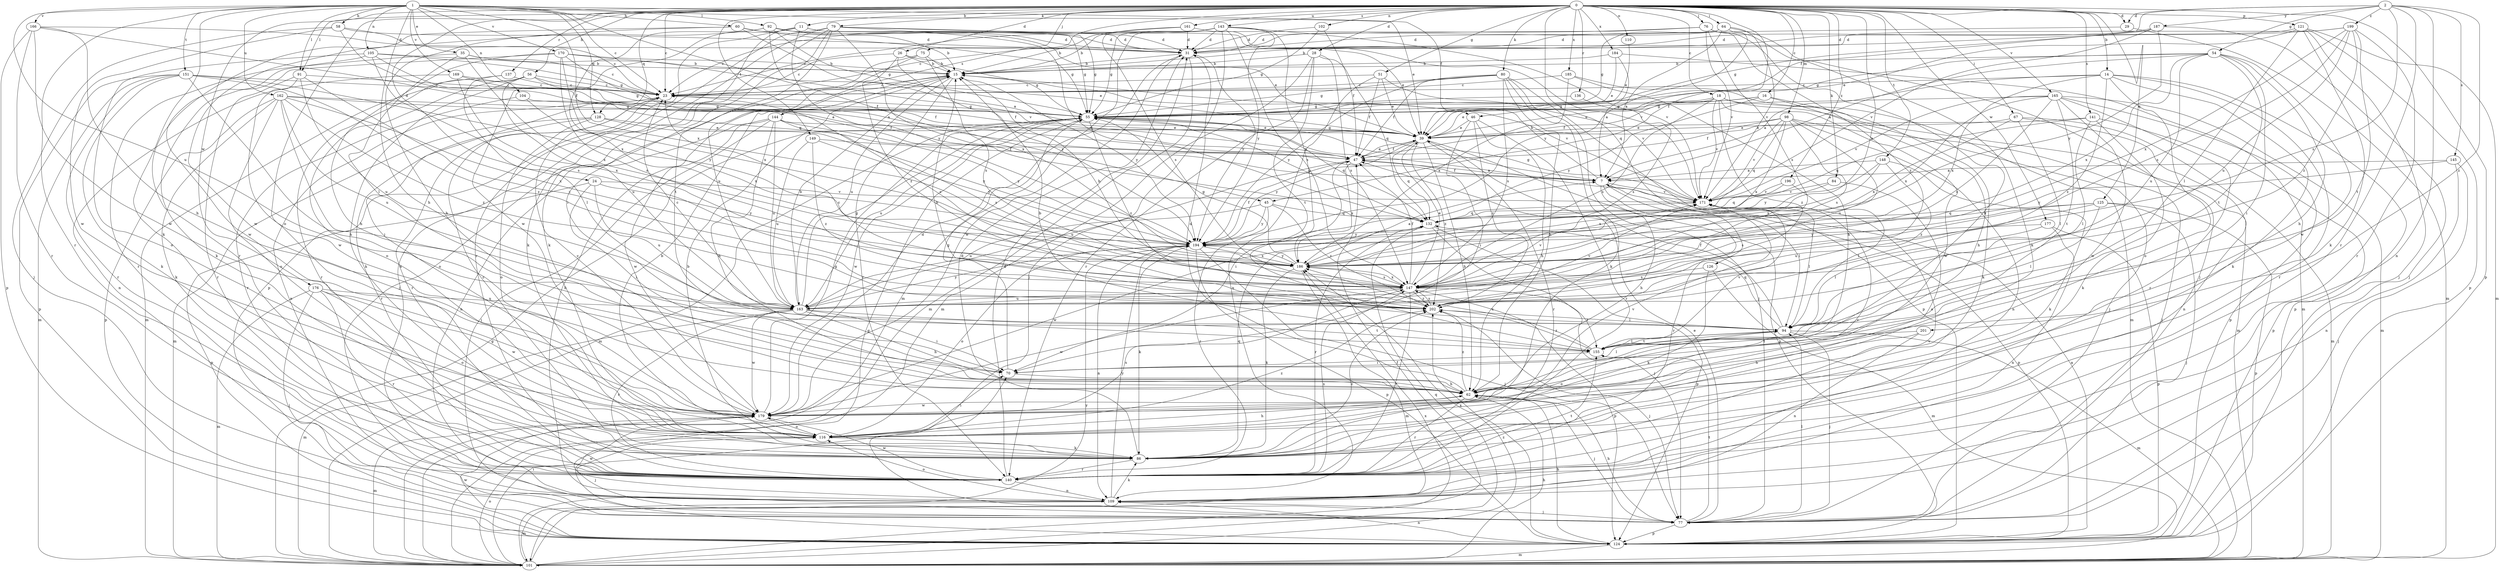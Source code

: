 strict digraph  {
0;
1;
2;
7;
11;
14;
15;
16;
18;
23;
24;
26;
28;
29;
31;
35;
39;
45;
46;
47;
51;
54;
55;
56;
58;
60;
62;
64;
67;
70;
75;
76;
77;
79;
80;
84;
86;
91;
92;
94;
98;
101;
102;
104;
105;
109;
110;
116;
121;
124;
125;
126;
128;
132;
136;
137;
140;
141;
143;
144;
145;
147;
148;
149;
151;
155;
161;
162;
163;
165;
166;
169;
170;
171;
176;
177;
179;
184;
185;
186;
187;
194;
196;
199;
201;
202;
0 -> 11  [label=b];
0 -> 14  [label=b];
0 -> 16  [label=c];
0 -> 18  [label=c];
0 -> 23  [label=c];
0 -> 24  [label=d];
0 -> 26  [label=d];
0 -> 28  [label=d];
0 -> 29  [label=d];
0 -> 45  [label=f];
0 -> 51  [label=g];
0 -> 56  [label=h];
0 -> 64  [label=i];
0 -> 67  [label=i];
0 -> 75  [label=j];
0 -> 76  [label=j];
0 -> 79  [label=k];
0 -> 80  [label=k];
0 -> 84  [label=k];
0 -> 91  [label=l];
0 -> 98  [label=m];
0 -> 102  [label=n];
0 -> 110  [label=o];
0 -> 116  [label=o];
0 -> 121  [label=p];
0 -> 124  [label=p];
0 -> 125  [label=q];
0 -> 126  [label=q];
0 -> 128  [label=q];
0 -> 136  [label=r];
0 -> 137  [label=r];
0 -> 141  [label=s];
0 -> 143  [label=s];
0 -> 144  [label=s];
0 -> 148  [label=t];
0 -> 149  [label=t];
0 -> 161  [label=u];
0 -> 165  [label=v];
0 -> 176  [label=w];
0 -> 177  [label=w];
0 -> 184  [label=x];
0 -> 185  [label=x];
0 -> 186  [label=x];
0 -> 196  [label=z];
1 -> 23  [label=c];
1 -> 35  [label=e];
1 -> 39  [label=e];
1 -> 45  [label=f];
1 -> 46  [label=f];
1 -> 58  [label=h];
1 -> 60  [label=h];
1 -> 62  [label=h];
1 -> 86  [label=k];
1 -> 91  [label=l];
1 -> 92  [label=l];
1 -> 104  [label=n];
1 -> 105  [label=n];
1 -> 128  [label=q];
1 -> 140  [label=r];
1 -> 151  [label=t];
1 -> 162  [label=u];
1 -> 163  [label=u];
1 -> 166  [label=v];
1 -> 169  [label=v];
1 -> 170  [label=v];
1 -> 186  [label=x];
2 -> 29  [label=d];
2 -> 46  [label=f];
2 -> 54  [label=g];
2 -> 109  [label=n];
2 -> 140  [label=r];
2 -> 145  [label=s];
2 -> 147  [label=s];
2 -> 187  [label=y];
2 -> 199  [label=z];
2 -> 201  [label=z];
7 -> 15  [label=b];
7 -> 47  [label=f];
7 -> 62  [label=h];
7 -> 94  [label=l];
7 -> 124  [label=p];
7 -> 140  [label=r];
7 -> 171  [label=v];
11 -> 31  [label=d];
11 -> 39  [label=e];
11 -> 55  [label=g];
11 -> 86  [label=k];
11 -> 140  [label=r];
11 -> 179  [label=w];
11 -> 194  [label=y];
14 -> 7  [label=a];
14 -> 23  [label=c];
14 -> 86  [label=k];
14 -> 116  [label=o];
14 -> 124  [label=p];
14 -> 140  [label=r];
14 -> 186  [label=x];
14 -> 202  [label=z];
15 -> 23  [label=c];
15 -> 140  [label=r];
15 -> 163  [label=u];
15 -> 171  [label=v];
15 -> 194  [label=y];
16 -> 39  [label=e];
16 -> 55  [label=g];
16 -> 62  [label=h];
16 -> 86  [label=k];
16 -> 194  [label=y];
18 -> 39  [label=e];
18 -> 47  [label=f];
18 -> 55  [label=g];
18 -> 77  [label=j];
18 -> 101  [label=m];
18 -> 147  [label=s];
18 -> 171  [label=v];
18 -> 179  [label=w];
18 -> 202  [label=z];
23 -> 55  [label=g];
23 -> 109  [label=n];
23 -> 116  [label=o];
23 -> 140  [label=r];
24 -> 70  [label=i];
24 -> 124  [label=p];
24 -> 163  [label=u];
24 -> 171  [label=v];
24 -> 194  [label=y];
26 -> 15  [label=b];
26 -> 23  [label=c];
26 -> 55  [label=g];
26 -> 194  [label=y];
26 -> 202  [label=z];
28 -> 15  [label=b];
28 -> 101  [label=m];
28 -> 132  [label=q];
28 -> 140  [label=r];
28 -> 147  [label=s];
28 -> 155  [label=t];
29 -> 31  [label=d];
29 -> 101  [label=m];
31 -> 15  [label=b];
31 -> 101  [label=m];
31 -> 179  [label=w];
31 -> 194  [label=y];
35 -> 15  [label=b];
35 -> 23  [label=c];
35 -> 94  [label=l];
35 -> 140  [label=r];
35 -> 186  [label=x];
39 -> 47  [label=f];
39 -> 55  [label=g];
39 -> 62  [label=h];
39 -> 124  [label=p];
39 -> 132  [label=q];
39 -> 140  [label=r];
39 -> 194  [label=y];
39 -> 202  [label=z];
45 -> 132  [label=q];
45 -> 140  [label=r];
45 -> 163  [label=u];
45 -> 194  [label=y];
45 -> 202  [label=z];
46 -> 39  [label=e];
46 -> 62  [label=h];
46 -> 70  [label=i];
46 -> 140  [label=r];
46 -> 202  [label=z];
47 -> 7  [label=a];
47 -> 39  [label=e];
47 -> 70  [label=i];
47 -> 163  [label=u];
47 -> 186  [label=x];
51 -> 23  [label=c];
51 -> 39  [label=e];
51 -> 47  [label=f];
51 -> 109  [label=n];
51 -> 171  [label=v];
54 -> 7  [label=a];
54 -> 15  [label=b];
54 -> 55  [label=g];
54 -> 62  [label=h];
54 -> 70  [label=i];
54 -> 155  [label=t];
54 -> 163  [label=u];
54 -> 179  [label=w];
54 -> 186  [label=x];
55 -> 39  [label=e];
55 -> 101  [label=m];
55 -> 132  [label=q];
55 -> 163  [label=u];
55 -> 179  [label=w];
55 -> 202  [label=z];
56 -> 23  [label=c];
56 -> 47  [label=f];
56 -> 55  [label=g];
56 -> 86  [label=k];
56 -> 101  [label=m];
56 -> 116  [label=o];
56 -> 163  [label=u];
58 -> 23  [label=c];
58 -> 31  [label=d];
58 -> 47  [label=f];
58 -> 77  [label=j];
58 -> 179  [label=w];
60 -> 7  [label=a];
60 -> 31  [label=d];
60 -> 55  [label=g];
60 -> 62  [label=h];
60 -> 140  [label=r];
62 -> 31  [label=d];
62 -> 77  [label=j];
62 -> 140  [label=r];
62 -> 179  [label=w];
62 -> 202  [label=z];
64 -> 7  [label=a];
64 -> 23  [label=c];
64 -> 31  [label=d];
64 -> 55  [label=g];
64 -> 77  [label=j];
64 -> 171  [label=v];
64 -> 194  [label=y];
67 -> 39  [label=e];
67 -> 94  [label=l];
67 -> 101  [label=m];
67 -> 109  [label=n];
67 -> 186  [label=x];
70 -> 55  [label=g];
70 -> 62  [label=h];
70 -> 94  [label=l];
75 -> 15  [label=b];
75 -> 77  [label=j];
75 -> 147  [label=s];
75 -> 163  [label=u];
76 -> 23  [label=c];
76 -> 31  [label=d];
76 -> 62  [label=h];
76 -> 86  [label=k];
76 -> 147  [label=s];
76 -> 171  [label=v];
76 -> 202  [label=z];
77 -> 39  [label=e];
77 -> 62  [label=h];
77 -> 94  [label=l];
77 -> 124  [label=p];
77 -> 155  [label=t];
79 -> 31  [label=d];
79 -> 55  [label=g];
79 -> 70  [label=i];
79 -> 86  [label=k];
79 -> 109  [label=n];
79 -> 124  [label=p];
79 -> 132  [label=q];
79 -> 155  [label=t];
79 -> 186  [label=x];
80 -> 23  [label=c];
80 -> 47  [label=f];
80 -> 55  [label=g];
80 -> 62  [label=h];
80 -> 77  [label=j];
80 -> 86  [label=k];
80 -> 124  [label=p];
80 -> 147  [label=s];
80 -> 194  [label=y];
84 -> 116  [label=o];
84 -> 171  [label=v];
84 -> 186  [label=x];
86 -> 15  [label=b];
86 -> 23  [label=c];
86 -> 31  [label=d];
86 -> 132  [label=q];
86 -> 140  [label=r];
86 -> 202  [label=z];
91 -> 23  [label=c];
91 -> 140  [label=r];
91 -> 163  [label=u];
91 -> 179  [label=w];
91 -> 202  [label=z];
92 -> 15  [label=b];
92 -> 31  [label=d];
92 -> 39  [label=e];
92 -> 55  [label=g];
92 -> 171  [label=v];
92 -> 179  [label=w];
92 -> 186  [label=x];
94 -> 15  [label=b];
94 -> 47  [label=f];
94 -> 77  [label=j];
94 -> 101  [label=m];
94 -> 116  [label=o];
94 -> 132  [label=q];
94 -> 155  [label=t];
98 -> 39  [label=e];
98 -> 47  [label=f];
98 -> 77  [label=j];
98 -> 109  [label=n];
98 -> 132  [label=q];
98 -> 147  [label=s];
98 -> 163  [label=u];
98 -> 171  [label=v];
98 -> 186  [label=x];
101 -> 47  [label=f];
101 -> 55  [label=g];
101 -> 62  [label=h];
101 -> 70  [label=i];
101 -> 116  [label=o];
101 -> 132  [label=q];
101 -> 186  [label=x];
101 -> 194  [label=y];
101 -> 202  [label=z];
102 -> 31  [label=d];
102 -> 47  [label=f];
102 -> 55  [label=g];
104 -> 55  [label=g];
104 -> 140  [label=r];
104 -> 186  [label=x];
105 -> 7  [label=a];
105 -> 15  [label=b];
105 -> 55  [label=g];
105 -> 116  [label=o];
105 -> 147  [label=s];
105 -> 179  [label=w];
109 -> 15  [label=b];
109 -> 77  [label=j];
109 -> 86  [label=k];
109 -> 101  [label=m];
109 -> 116  [label=o];
109 -> 179  [label=w];
109 -> 194  [label=y];
110 -> 39  [label=e];
116 -> 15  [label=b];
116 -> 62  [label=h];
116 -> 70  [label=i];
116 -> 77  [label=j];
116 -> 86  [label=k];
116 -> 147  [label=s];
116 -> 171  [label=v];
116 -> 202  [label=z];
121 -> 31  [label=d];
121 -> 39  [label=e];
121 -> 77  [label=j];
121 -> 86  [label=k];
121 -> 94  [label=l];
121 -> 101  [label=m];
121 -> 124  [label=p];
124 -> 7  [label=a];
124 -> 55  [label=g];
124 -> 62  [label=h];
124 -> 101  [label=m];
124 -> 109  [label=n];
124 -> 179  [label=w];
124 -> 186  [label=x];
125 -> 77  [label=j];
125 -> 94  [label=l];
125 -> 124  [label=p];
125 -> 132  [label=q];
125 -> 147  [label=s];
125 -> 163  [label=u];
126 -> 86  [label=k];
126 -> 101  [label=m];
126 -> 147  [label=s];
128 -> 39  [label=e];
128 -> 101  [label=m];
128 -> 116  [label=o];
128 -> 140  [label=r];
128 -> 194  [label=y];
132 -> 55  [label=g];
132 -> 77  [label=j];
132 -> 124  [label=p];
132 -> 140  [label=r];
132 -> 179  [label=w];
132 -> 194  [label=y];
136 -> 55  [label=g];
136 -> 147  [label=s];
137 -> 23  [label=c];
137 -> 94  [label=l];
137 -> 140  [label=r];
140 -> 31  [label=d];
140 -> 109  [label=n];
140 -> 147  [label=s];
140 -> 155  [label=t];
140 -> 171  [label=v];
140 -> 179  [label=w];
141 -> 39  [label=e];
141 -> 86  [label=k];
141 -> 94  [label=l];
141 -> 124  [label=p];
141 -> 132  [label=q];
143 -> 15  [label=b];
143 -> 23  [label=c];
143 -> 31  [label=d];
143 -> 55  [label=g];
143 -> 77  [label=j];
143 -> 101  [label=m];
143 -> 147  [label=s];
143 -> 171  [label=v];
143 -> 186  [label=x];
143 -> 194  [label=y];
144 -> 39  [label=e];
144 -> 62  [label=h];
144 -> 77  [label=j];
144 -> 109  [label=n];
144 -> 147  [label=s];
144 -> 163  [label=u];
144 -> 179  [label=w];
144 -> 194  [label=y];
145 -> 7  [label=a];
145 -> 77  [label=j];
145 -> 109  [label=n];
145 -> 194  [label=y];
147 -> 15  [label=b];
147 -> 23  [label=c];
147 -> 39  [label=e];
147 -> 47  [label=f];
147 -> 124  [label=p];
147 -> 140  [label=r];
147 -> 155  [label=t];
147 -> 163  [label=u];
147 -> 171  [label=v];
147 -> 179  [label=w];
147 -> 186  [label=x];
147 -> 202  [label=z];
148 -> 7  [label=a];
148 -> 86  [label=k];
148 -> 186  [label=x];
148 -> 194  [label=y];
148 -> 202  [label=z];
149 -> 47  [label=f];
149 -> 163  [label=u];
149 -> 194  [label=y];
149 -> 202  [label=z];
151 -> 23  [label=c];
151 -> 62  [label=h];
151 -> 86  [label=k];
151 -> 101  [label=m];
151 -> 124  [label=p];
151 -> 140  [label=r];
151 -> 194  [label=y];
151 -> 202  [label=z];
155 -> 15  [label=b];
155 -> 70  [label=i];
155 -> 94  [label=l];
155 -> 171  [label=v];
155 -> 186  [label=x];
155 -> 202  [label=z];
161 -> 15  [label=b];
161 -> 31  [label=d];
161 -> 147  [label=s];
161 -> 171  [label=v];
162 -> 47  [label=f];
162 -> 55  [label=g];
162 -> 70  [label=i];
162 -> 86  [label=k];
162 -> 116  [label=o];
162 -> 124  [label=p];
162 -> 163  [label=u];
162 -> 186  [label=x];
162 -> 202  [label=z];
163 -> 15  [label=b];
163 -> 23  [label=c];
163 -> 55  [label=g];
163 -> 62  [label=h];
163 -> 70  [label=i];
163 -> 101  [label=m];
163 -> 140  [label=r];
163 -> 155  [label=t];
163 -> 171  [label=v];
163 -> 179  [label=w];
163 -> 194  [label=y];
165 -> 55  [label=g];
165 -> 101  [label=m];
165 -> 124  [label=p];
165 -> 140  [label=r];
165 -> 147  [label=s];
165 -> 155  [label=t];
165 -> 171  [label=v];
165 -> 179  [label=w];
165 -> 186  [label=x];
166 -> 31  [label=d];
166 -> 62  [label=h];
166 -> 124  [label=p];
166 -> 132  [label=q];
166 -> 140  [label=r];
166 -> 179  [label=w];
169 -> 23  [label=c];
169 -> 47  [label=f];
169 -> 109  [label=n];
169 -> 186  [label=x];
170 -> 7  [label=a];
170 -> 15  [label=b];
170 -> 39  [label=e];
170 -> 62  [label=h];
170 -> 86  [label=k];
170 -> 147  [label=s];
170 -> 186  [label=x];
171 -> 55  [label=g];
171 -> 94  [label=l];
171 -> 132  [label=q];
176 -> 77  [label=j];
176 -> 101  [label=m];
176 -> 116  [label=o];
176 -> 140  [label=r];
176 -> 163  [label=u];
176 -> 179  [label=w];
177 -> 94  [label=l];
177 -> 109  [label=n];
177 -> 124  [label=p];
177 -> 194  [label=y];
179 -> 23  [label=c];
179 -> 31  [label=d];
179 -> 55  [label=g];
179 -> 101  [label=m];
179 -> 116  [label=o];
179 -> 171  [label=v];
184 -> 7  [label=a];
184 -> 15  [label=b];
184 -> 39  [label=e];
184 -> 101  [label=m];
185 -> 23  [label=c];
185 -> 62  [label=h];
185 -> 101  [label=m];
185 -> 186  [label=x];
186 -> 7  [label=a];
186 -> 55  [label=g];
186 -> 86  [label=k];
186 -> 101  [label=m];
186 -> 147  [label=s];
186 -> 194  [label=y];
187 -> 31  [label=d];
187 -> 55  [label=g];
187 -> 77  [label=j];
187 -> 171  [label=v];
187 -> 194  [label=y];
194 -> 47  [label=f];
194 -> 77  [label=j];
194 -> 86  [label=k];
194 -> 109  [label=n];
194 -> 116  [label=o];
194 -> 124  [label=p];
194 -> 186  [label=x];
196 -> 94  [label=l];
196 -> 132  [label=q];
196 -> 171  [label=v];
199 -> 15  [label=b];
199 -> 31  [label=d];
199 -> 140  [label=r];
199 -> 147  [label=s];
199 -> 155  [label=t];
199 -> 163  [label=u];
199 -> 186  [label=x];
199 -> 202  [label=z];
201 -> 62  [label=h];
201 -> 109  [label=n];
201 -> 155  [label=t];
202 -> 23  [label=c];
202 -> 77  [label=j];
202 -> 94  [label=l];
202 -> 147  [label=s];
}
